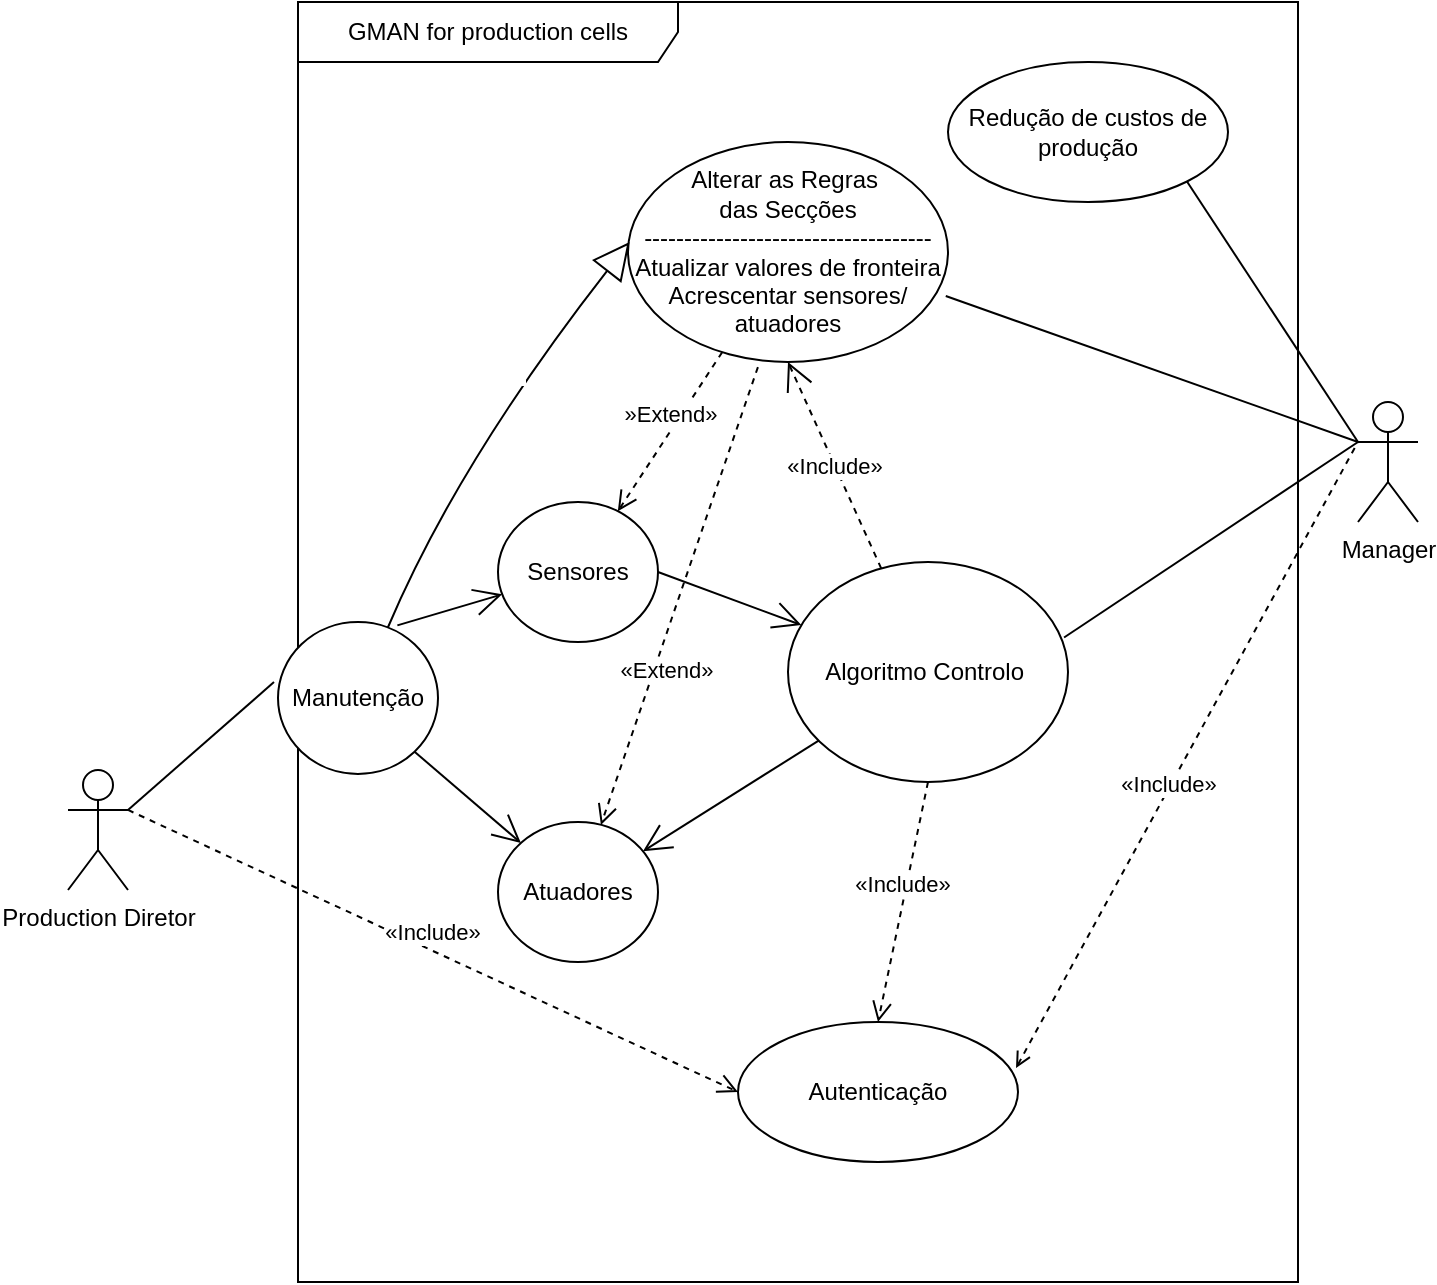 <mxfile version="14.5.3" type="github">
  <diagram id="Zdv1xs_29P3Mfl3cu5MO" name="UML">
    <mxGraphModel dx="1185" dy="635" grid="1" gridSize="10" guides="1" tooltips="1" connect="1" arrows="1" fold="1" page="1" pageScale="1" pageWidth="1169" pageHeight="827" math="0" shadow="0">
      <root>
        <mxCell id="0" />
        <mxCell id="1" parent="0" />
        <mxCell id="woczWqMUHimMObq-JOAm-1" value="GMAN for production cells" style="shape=umlFrame;whiteSpace=wrap;html=1;width=190;height=30;" parent="1" vertex="1">
          <mxGeometry x="340" y="30" width="500" height="640" as="geometry" />
        </mxCell>
        <mxCell id="woczWqMUHimMObq-JOAm-3" value="Redução de custos de&lt;br&gt;produção" style="ellipse;whiteSpace=wrap;html=1;" parent="1" vertex="1">
          <mxGeometry x="665" y="60" width="140" height="70" as="geometry" />
        </mxCell>
        <mxCell id="woczWqMUHimMObq-JOAm-4" value="Manager" style="shape=umlActor;verticalLabelPosition=bottom;verticalAlign=top;html=1;" parent="1" vertex="1">
          <mxGeometry x="870" y="230" width="30" height="60" as="geometry" />
        </mxCell>
        <mxCell id="woczWqMUHimMObq-JOAm-5" value="" style="endArrow=none;html=1;entryX=1;entryY=1;entryDx=0;entryDy=0;exitX=0;exitY=0.333;exitDx=0;exitDy=0;exitPerimeter=0;" parent="1" edge="1" target="woczWqMUHimMObq-JOAm-3" source="woczWqMUHimMObq-JOAm-4">
          <mxGeometry width="50" height="50" relative="1" as="geometry">
            <mxPoint x="900" y="200" as="sourcePoint" />
            <mxPoint x="760" y="90" as="targetPoint" />
          </mxGeometry>
        </mxCell>
        <mxCell id="woczWqMUHimMObq-JOAm-6" value="Algoritmo Controlo&amp;nbsp;" style="ellipse;whiteSpace=wrap;html=1;" parent="1" vertex="1">
          <mxGeometry x="585" y="310" width="140" height="110" as="geometry" />
        </mxCell>
        <mxCell id="woczWqMUHimMObq-JOAm-7" value="" style="endArrow=none;html=1;entryX=0.986;entryY=0.343;entryDx=0;entryDy=0;entryPerimeter=0;exitX=0;exitY=0.333;exitDx=0;exitDy=0;exitPerimeter=0;" parent="1" edge="1" target="woczWqMUHimMObq-JOAm-6" source="woczWqMUHimMObq-JOAm-4">
          <mxGeometry width="50" height="50" relative="1" as="geometry">
            <mxPoint x="860" y="180" as="sourcePoint" />
            <mxPoint x="655" y="190" as="targetPoint" />
          </mxGeometry>
        </mxCell>
        <mxCell id="woczWqMUHimMObq-JOAm-9" value="Sensores" style="ellipse;whiteSpace=wrap;html=1;" parent="1" vertex="1">
          <mxGeometry x="440" y="280" width="80" height="70" as="geometry" />
        </mxCell>
        <mxCell id="woczWqMUHimMObq-JOAm-10" value="Atuadores" style="ellipse;whiteSpace=wrap;html=1;" parent="1" vertex="1">
          <mxGeometry x="440" y="440" width="80" height="70" as="geometry" />
        </mxCell>
        <mxCell id="woczWqMUHimMObq-JOAm-13" value="Production Diretor" style="shape=umlActor;verticalLabelPosition=bottom;verticalAlign=top;html=1;" parent="1" vertex="1">
          <mxGeometry x="225" y="414" width="30" height="60" as="geometry" />
        </mxCell>
        <mxCell id="woczWqMUHimMObq-JOAm-14" value="Manutenção" style="ellipse;whiteSpace=wrap;html=1;" parent="1" vertex="1">
          <mxGeometry x="330" y="340" width="80" height="76" as="geometry" />
        </mxCell>
        <mxCell id="woczWqMUHimMObq-JOAm-15" value="" style="endArrow=none;html=1;exitX=-0.025;exitY=0.395;exitDx=0;exitDy=0;exitPerimeter=0;entryX=1;entryY=0.333;entryDx=0;entryDy=0;entryPerimeter=0;" parent="1" source="woczWqMUHimMObq-JOAm-14" edge="1" target="woczWqMUHimMObq-JOAm-13">
          <mxGeometry width="50" height="50" relative="1" as="geometry">
            <mxPoint x="370" y="443.5" as="sourcePoint" />
            <mxPoint x="300" y="444" as="targetPoint" />
          </mxGeometry>
        </mxCell>
        <mxCell id="woczWqMUHimMObq-JOAm-16" value="«Include»" style="html=1;verticalAlign=bottom;endArrow=open;dashed=1;endSize=8;exitX=0.5;exitY=1;exitDx=0;exitDy=0;entryX=0.5;entryY=0;entryDx=0;entryDy=0;" parent="1" edge="1" target="woczWqMUHimMObq-JOAm-19" source="woczWqMUHimMObq-JOAm-6">
          <mxGeometry relative="1" as="geometry">
            <mxPoint x="590" y="244" as="sourcePoint" />
            <mxPoint x="590" y="490" as="targetPoint" />
          </mxGeometry>
        </mxCell>
        <mxCell id="woczWqMUHimMObq-JOAm-19" value="Autenticação" style="ellipse;whiteSpace=wrap;html=1;" parent="1" vertex="1">
          <mxGeometry x="560" y="540" width="140" height="70" as="geometry" />
        </mxCell>
        <mxCell id="woczWqMUHimMObq-JOAm-20" value="«Include»" style="html=1;verticalAlign=bottom;endArrow=open;dashed=1;endSize=8;entryX=0;entryY=0.5;entryDx=0;entryDy=0;exitX=1;exitY=0.333;exitDx=0;exitDy=0;exitPerimeter=0;" parent="1" edge="1" target="woczWqMUHimMObq-JOAm-19" source="woczWqMUHimMObq-JOAm-13">
          <mxGeometry relative="1" as="geometry">
            <mxPoint x="260" y="440" as="sourcePoint" />
            <mxPoint x="510" y="524" as="targetPoint" />
          </mxGeometry>
        </mxCell>
        <mxCell id="woczWqMUHimMObq-JOAm-21" value="" style="endArrow=none;html=1;dashed=1;startArrow=open;startFill=0;exitX=0.993;exitY=0.329;exitDx=0;exitDy=0;exitPerimeter=0;entryX=0;entryY=0.333;entryDx=0;entryDy=0;entryPerimeter=0;" parent="1" edge="1" target="woczWqMUHimMObq-JOAm-4" source="woczWqMUHimMObq-JOAm-19">
          <mxGeometry width="50" height="50" relative="1" as="geometry">
            <mxPoint x="655" y="510" as="sourcePoint" />
            <mxPoint x="860" y="180" as="targetPoint" />
          </mxGeometry>
        </mxCell>
        <mxCell id="woczWqMUHimMObq-JOAm-22" value="«Include»" style="edgeLabel;html=1;align=center;verticalAlign=middle;resizable=0;points=[];" parent="woczWqMUHimMObq-JOAm-21" vertex="1" connectable="0">
          <mxGeometry x="-0.097" y="2" relative="1" as="geometry">
            <mxPoint as="offset" />
          </mxGeometry>
        </mxCell>
        <mxCell id="l358q7aiGRAK2O_kOqr--1" value="Alterar as Regras&amp;nbsp;&lt;br&gt;das Secções&lt;br&gt;------------------------------------&lt;br&gt;Atualizar valores de fronteira&lt;br&gt;Acrescentar sensores/&lt;br&gt;atuadores" style="ellipse;whiteSpace=wrap;html=1;" vertex="1" parent="1">
          <mxGeometry x="505" y="100" width="160" height="110" as="geometry" />
        </mxCell>
        <mxCell id="l358q7aiGRAK2O_kOqr--2" value="" style="endArrow=none;html=1;entryX=0.993;entryY=0.7;entryDx=0;entryDy=0;entryPerimeter=0;exitX=0;exitY=0.333;exitDx=0;exitDy=0;exitPerimeter=0;" edge="1" parent="1" source="woczWqMUHimMObq-JOAm-4" target="l358q7aiGRAK2O_kOqr--1">
          <mxGeometry width="50" height="50" relative="1" as="geometry">
            <mxPoint x="860" y="179" as="sourcePoint" />
            <mxPoint x="600" y="134.01" as="targetPoint" />
          </mxGeometry>
        </mxCell>
        <mxCell id="l358q7aiGRAK2O_kOqr--4" value="«Include»" style="endArrow=open;endSize=12;dashed=1;html=1;entryX=0.5;entryY=1;entryDx=0;entryDy=0;" edge="1" parent="1" source="woczWqMUHimMObq-JOAm-6" target="l358q7aiGRAK2O_kOqr--1">
          <mxGeometry width="160" relative="1" as="geometry">
            <mxPoint x="675" y="200" as="sourcePoint" />
            <mxPoint x="585" y="200" as="targetPoint" />
          </mxGeometry>
        </mxCell>
        <mxCell id="l358q7aiGRAK2O_kOqr--5" value="" style="endArrow=open;endFill=1;endSize=12;html=1;exitX=1;exitY=0.5;exitDx=0;exitDy=0;" edge="1" parent="1" source="woczWqMUHimMObq-JOAm-9" target="woczWqMUHimMObq-JOAm-6">
          <mxGeometry width="160" relative="1" as="geometry">
            <mxPoint x="530.72" y="266.41" as="sourcePoint" />
            <mxPoint x="560.829" y="307.153" as="targetPoint" />
          </mxGeometry>
        </mxCell>
        <mxCell id="l358q7aiGRAK2O_kOqr--6" value="" style="endArrow=open;endFill=1;endSize=12;html=1;" edge="1" parent="1" source="woczWqMUHimMObq-JOAm-6" target="woczWqMUHimMObq-JOAm-10">
          <mxGeometry width="160" relative="1" as="geometry">
            <mxPoint x="530.0" y="360.0" as="sourcePoint" />
            <mxPoint x="560.109" y="400.743" as="targetPoint" />
          </mxGeometry>
        </mxCell>
        <mxCell id="l358q7aiGRAK2O_kOqr--7" value="" style="endArrow=open;endFill=1;endSize=12;html=1;exitX=0.746;exitY=0.022;exitDx=0;exitDy=0;exitPerimeter=0;" edge="1" parent="1" source="woczWqMUHimMObq-JOAm-14" target="woczWqMUHimMObq-JOAm-9">
          <mxGeometry width="160" relative="1" as="geometry">
            <mxPoint x="399.89" y="235.26" as="sourcePoint" />
            <mxPoint x="429.999" y="276.003" as="targetPoint" />
          </mxGeometry>
        </mxCell>
        <mxCell id="l358q7aiGRAK2O_kOqr--8" value="" style="endArrow=open;endFill=1;endSize=12;html=1;exitX=1;exitY=1;exitDx=0;exitDy=0;" edge="1" parent="1" source="woczWqMUHimMObq-JOAm-14" target="woczWqMUHimMObq-JOAm-10">
          <mxGeometry width="160" relative="1" as="geometry">
            <mxPoint x="393.47" y="375.002" as="sourcePoint" />
            <mxPoint x="430.002" y="355.064" as="targetPoint" />
          </mxGeometry>
        </mxCell>
        <mxCell id="l358q7aiGRAK2O_kOqr--11" value="&amp;nbsp;" style="endArrow=block;endSize=16;endFill=0;html=1;curved=1;entryX=0.005;entryY=0.455;entryDx=0;entryDy=0;entryPerimeter=0;" edge="1" parent="1" source="woczWqMUHimMObq-JOAm-14" target="l358q7aiGRAK2O_kOqr--1">
          <mxGeometry x="0.266" y="2" width="160" relative="1" as="geometry">
            <mxPoint x="360" y="200" as="sourcePoint" />
            <mxPoint x="520" y="200" as="targetPoint" />
            <Array as="points">
              <mxPoint x="420" y="260" />
            </Array>
            <mxPoint as="offset" />
          </mxGeometry>
        </mxCell>
        <mxCell id="l358q7aiGRAK2O_kOqr--12" value="«Extend»" style="html=1;verticalAlign=bottom;endArrow=open;dashed=1;endSize=8;exitX=0.406;exitY=1.023;exitDx=0;exitDy=0;exitPerimeter=0;" edge="1" parent="1" source="l358q7aiGRAK2O_kOqr--1" target="woczWqMUHimMObq-JOAm-10">
          <mxGeometry x="0.375" y="8" relative="1" as="geometry">
            <mxPoint x="540" y="380" as="sourcePoint" />
            <mxPoint x="460" y="380" as="targetPoint" />
            <mxPoint as="offset" />
          </mxGeometry>
        </mxCell>
        <mxCell id="l358q7aiGRAK2O_kOqr--13" value="»Extend»" style="html=1;verticalAlign=bottom;endArrow=open;dashed=1;endSize=8;" edge="1" parent="1" source="l358q7aiGRAK2O_kOqr--1" target="woczWqMUHimMObq-JOAm-9">
          <mxGeometry relative="1" as="geometry">
            <mxPoint x="570" y="260" as="sourcePoint" />
            <mxPoint x="490" y="260" as="targetPoint" />
          </mxGeometry>
        </mxCell>
      </root>
    </mxGraphModel>
  </diagram>
</mxfile>
